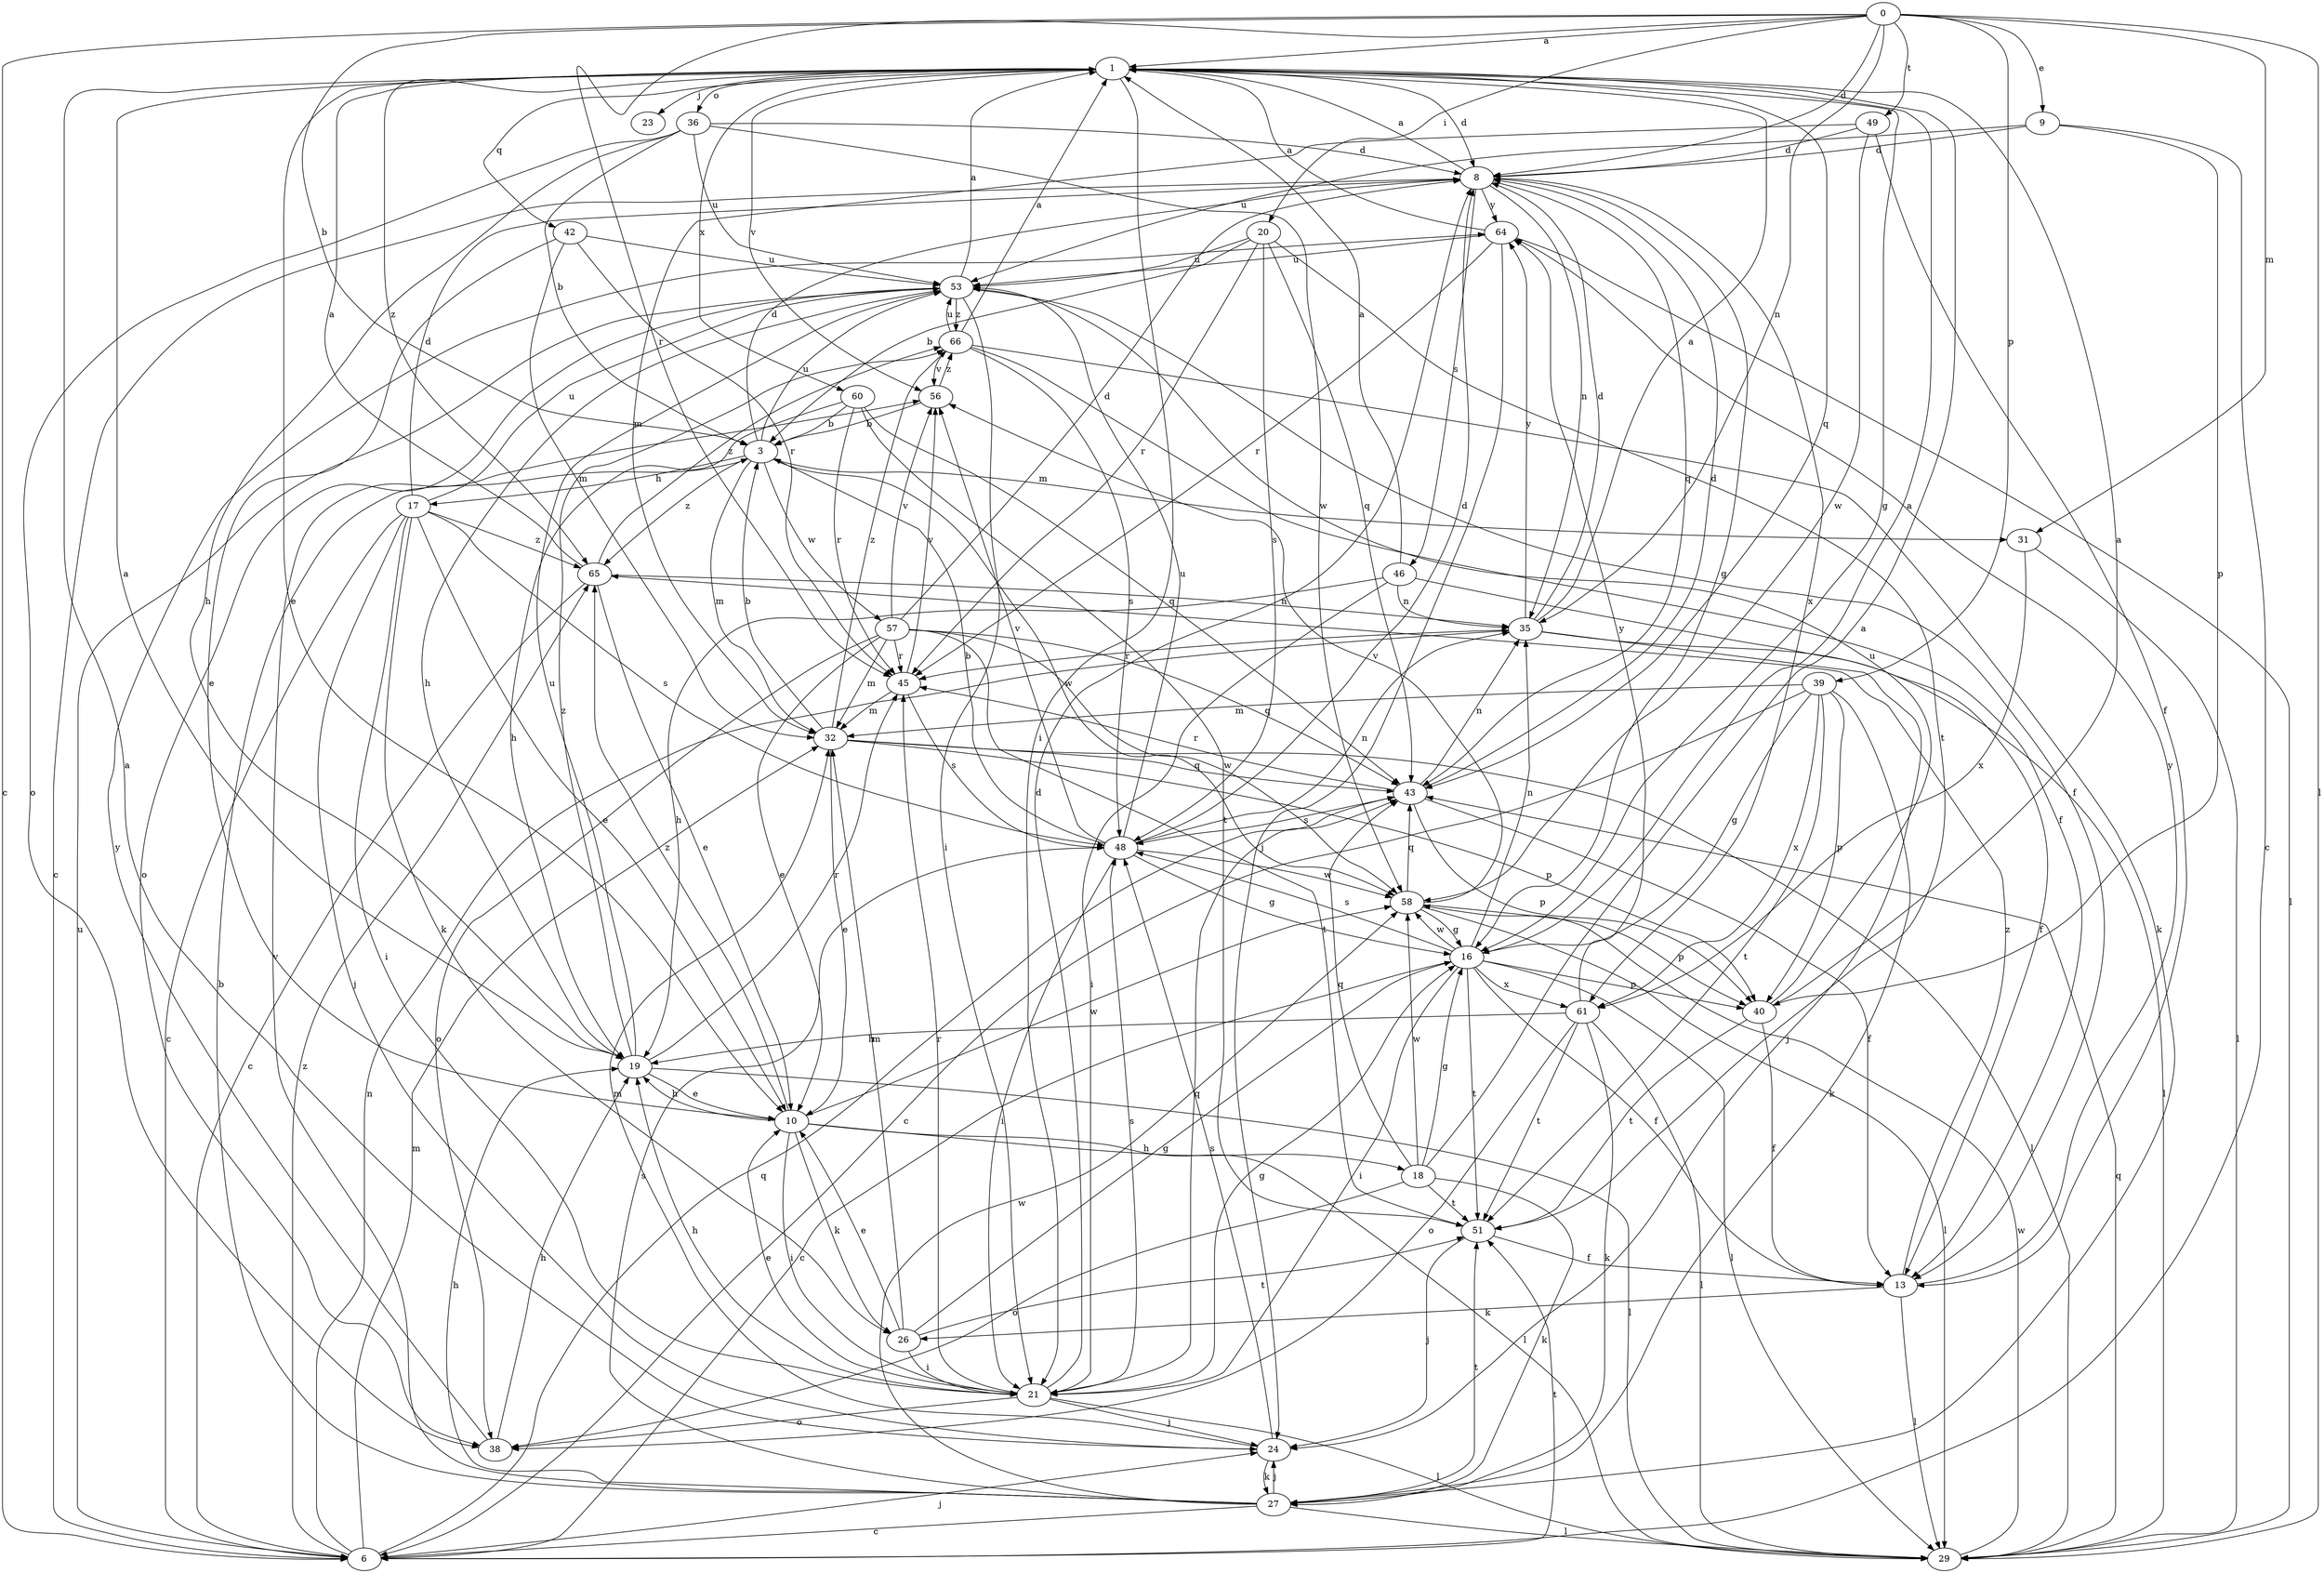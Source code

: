 strict digraph  {
0;
1;
3;
6;
8;
9;
10;
13;
16;
17;
18;
19;
20;
21;
23;
24;
26;
27;
29;
31;
32;
35;
36;
38;
39;
40;
42;
43;
45;
46;
48;
49;
51;
53;
56;
57;
58;
60;
61;
64;
65;
66;
0 -> 1  [label=a];
0 -> 3  [label=b];
0 -> 6  [label=c];
0 -> 8  [label=d];
0 -> 9  [label=e];
0 -> 20  [label=i];
0 -> 29  [label=l];
0 -> 31  [label=m];
0 -> 35  [label=n];
0 -> 39  [label=p];
0 -> 45  [label=r];
0 -> 49  [label=t];
1 -> 8  [label=d];
1 -> 10  [label=e];
1 -> 16  [label=g];
1 -> 21  [label=i];
1 -> 23  [label=j];
1 -> 36  [label=o];
1 -> 42  [label=q];
1 -> 43  [label=q];
1 -> 56  [label=v];
1 -> 60  [label=x];
1 -> 65  [label=z];
3 -> 8  [label=d];
3 -> 17  [label=h];
3 -> 31  [label=m];
3 -> 32  [label=m];
3 -> 53  [label=u];
3 -> 57  [label=w];
3 -> 58  [label=w];
3 -> 65  [label=z];
6 -> 24  [label=j];
6 -> 32  [label=m];
6 -> 35  [label=n];
6 -> 43  [label=q];
6 -> 51  [label=t];
6 -> 53  [label=u];
6 -> 65  [label=z];
8 -> 1  [label=a];
8 -> 6  [label=c];
8 -> 16  [label=g];
8 -> 35  [label=n];
8 -> 43  [label=q];
8 -> 46  [label=s];
8 -> 61  [label=x];
8 -> 64  [label=y];
9 -> 6  [label=c];
9 -> 8  [label=d];
9 -> 40  [label=p];
9 -> 53  [label=u];
10 -> 18  [label=h];
10 -> 19  [label=h];
10 -> 21  [label=i];
10 -> 26  [label=k];
10 -> 29  [label=l];
10 -> 58  [label=w];
10 -> 65  [label=z];
13 -> 26  [label=k];
13 -> 29  [label=l];
13 -> 64  [label=y];
13 -> 65  [label=z];
16 -> 1  [label=a];
16 -> 6  [label=c];
16 -> 13  [label=f];
16 -> 21  [label=i];
16 -> 29  [label=l];
16 -> 35  [label=n];
16 -> 40  [label=p];
16 -> 48  [label=s];
16 -> 51  [label=t];
16 -> 58  [label=w];
16 -> 61  [label=x];
17 -> 6  [label=c];
17 -> 8  [label=d];
17 -> 10  [label=e];
17 -> 21  [label=i];
17 -> 24  [label=j];
17 -> 26  [label=k];
17 -> 48  [label=s];
17 -> 53  [label=u];
17 -> 65  [label=z];
18 -> 1  [label=a];
18 -> 16  [label=g];
18 -> 27  [label=k];
18 -> 38  [label=o];
18 -> 43  [label=q];
18 -> 51  [label=t];
18 -> 58  [label=w];
19 -> 1  [label=a];
19 -> 10  [label=e];
19 -> 29  [label=l];
19 -> 45  [label=r];
19 -> 53  [label=u];
19 -> 66  [label=z];
20 -> 3  [label=b];
20 -> 43  [label=q];
20 -> 45  [label=r];
20 -> 48  [label=s];
20 -> 51  [label=t];
20 -> 53  [label=u];
21 -> 8  [label=d];
21 -> 10  [label=e];
21 -> 16  [label=g];
21 -> 19  [label=h];
21 -> 24  [label=j];
21 -> 29  [label=l];
21 -> 38  [label=o];
21 -> 43  [label=q];
21 -> 45  [label=r];
21 -> 48  [label=s];
24 -> 1  [label=a];
24 -> 27  [label=k];
24 -> 32  [label=m];
24 -> 48  [label=s];
26 -> 10  [label=e];
26 -> 16  [label=g];
26 -> 21  [label=i];
26 -> 32  [label=m];
26 -> 51  [label=t];
27 -> 3  [label=b];
27 -> 6  [label=c];
27 -> 19  [label=h];
27 -> 24  [label=j];
27 -> 29  [label=l];
27 -> 48  [label=s];
27 -> 51  [label=t];
27 -> 56  [label=v];
27 -> 58  [label=w];
29 -> 43  [label=q];
29 -> 58  [label=w];
31 -> 29  [label=l];
31 -> 61  [label=x];
32 -> 3  [label=b];
32 -> 10  [label=e];
32 -> 29  [label=l];
32 -> 40  [label=p];
32 -> 43  [label=q];
32 -> 66  [label=z];
35 -> 1  [label=a];
35 -> 8  [label=d];
35 -> 24  [label=j];
35 -> 29  [label=l];
35 -> 45  [label=r];
35 -> 64  [label=y];
36 -> 3  [label=b];
36 -> 8  [label=d];
36 -> 19  [label=h];
36 -> 38  [label=o];
36 -> 53  [label=u];
36 -> 58  [label=w];
38 -> 19  [label=h];
38 -> 64  [label=y];
39 -> 6  [label=c];
39 -> 16  [label=g];
39 -> 27  [label=k];
39 -> 32  [label=m];
39 -> 40  [label=p];
39 -> 51  [label=t];
39 -> 61  [label=x];
40 -> 1  [label=a];
40 -> 13  [label=f];
40 -> 51  [label=t];
40 -> 53  [label=u];
42 -> 10  [label=e];
42 -> 32  [label=m];
42 -> 45  [label=r];
42 -> 53  [label=u];
43 -> 8  [label=d];
43 -> 13  [label=f];
43 -> 35  [label=n];
43 -> 40  [label=p];
43 -> 45  [label=r];
43 -> 48  [label=s];
45 -> 32  [label=m];
45 -> 48  [label=s];
45 -> 56  [label=v];
46 -> 1  [label=a];
46 -> 13  [label=f];
46 -> 19  [label=h];
46 -> 21  [label=i];
46 -> 35  [label=n];
48 -> 3  [label=b];
48 -> 8  [label=d];
48 -> 16  [label=g];
48 -> 21  [label=i];
48 -> 35  [label=n];
48 -> 53  [label=u];
48 -> 56  [label=v];
48 -> 58  [label=w];
49 -> 8  [label=d];
49 -> 13  [label=f];
49 -> 32  [label=m];
49 -> 58  [label=w];
51 -> 13  [label=f];
51 -> 24  [label=j];
53 -> 1  [label=a];
53 -> 13  [label=f];
53 -> 19  [label=h];
53 -> 21  [label=i];
53 -> 38  [label=o];
53 -> 66  [label=z];
56 -> 3  [label=b];
56 -> 66  [label=z];
57 -> 8  [label=d];
57 -> 10  [label=e];
57 -> 32  [label=m];
57 -> 38  [label=o];
57 -> 43  [label=q];
57 -> 45  [label=r];
57 -> 51  [label=t];
57 -> 56  [label=v];
57 -> 58  [label=w];
58 -> 16  [label=g];
58 -> 29  [label=l];
58 -> 40  [label=p];
58 -> 43  [label=q];
58 -> 56  [label=v];
60 -> 3  [label=b];
60 -> 19  [label=h];
60 -> 43  [label=q];
60 -> 45  [label=r];
60 -> 51  [label=t];
61 -> 19  [label=h];
61 -> 27  [label=k];
61 -> 29  [label=l];
61 -> 38  [label=o];
61 -> 51  [label=t];
61 -> 64  [label=y];
64 -> 1  [label=a];
64 -> 24  [label=j];
64 -> 29  [label=l];
64 -> 45  [label=r];
64 -> 53  [label=u];
65 -> 1  [label=a];
65 -> 6  [label=c];
65 -> 10  [label=e];
65 -> 35  [label=n];
65 -> 66  [label=z];
66 -> 1  [label=a];
66 -> 13  [label=f];
66 -> 27  [label=k];
66 -> 48  [label=s];
66 -> 53  [label=u];
66 -> 56  [label=v];
}
